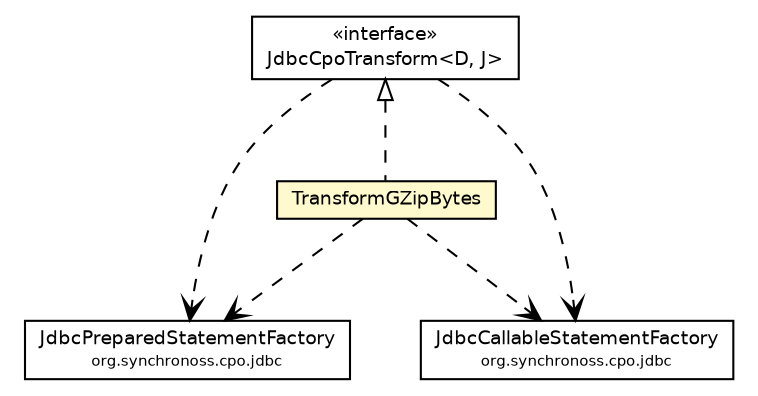 #!/usr/local/bin/dot
#
# Class diagram 
# Generated by UmlGraph version 4.6 (http://www.spinellis.gr/sw/umlgraph)
#

digraph G {
	edge [fontname="Helvetica",fontsize=10,labelfontname="Helvetica",labelfontsize=10];
	node [fontname="Helvetica",fontsize=10,shape=plaintext];
	// org.synchronoss.cpo.jdbc.JdbcPreparedStatementFactory
	c39025 [label=<<table border="0" cellborder="1" cellspacing="0" cellpadding="2" port="p" href="../../jdbc/JdbcPreparedStatementFactory.html">
		<tr><td><table border="0" cellspacing="0" cellpadding="1">
			<tr><td> JdbcPreparedStatementFactory </td></tr>
			<tr><td><font point-size="7.0"> org.synchronoss.cpo.jdbc </font></td></tr>
		</table></td></tr>
		</table>>, fontname="Helvetica", fontcolor="black", fontsize=9.0];
	// org.synchronoss.cpo.jdbc.JdbcCallableStatementFactory
	c39032 [label=<<table border="0" cellborder="1" cellspacing="0" cellpadding="2" port="p" href="../../jdbc/JdbcCallableStatementFactory.html">
		<tr><td><table border="0" cellspacing="0" cellpadding="1">
			<tr><td> JdbcCallableStatementFactory </td></tr>
			<tr><td><font point-size="7.0"> org.synchronoss.cpo.jdbc </font></td></tr>
		</table></td></tr>
		</table>>, fontname="Helvetica", fontcolor="black", fontsize=9.0];
	// org.synchronoss.cpo.transform.jdbc.TransformGZipBytes
	c39047 [label=<<table border="0" cellborder="1" cellspacing="0" cellpadding="2" port="p" bgcolor="lemonChiffon" href="./TransformGZipBytes.html">
		<tr><td><table border="0" cellspacing="0" cellpadding="1">
			<tr><td> TransformGZipBytes </td></tr>
		</table></td></tr>
		</table>>, fontname="Helvetica", fontcolor="black", fontsize=9.0];
	// org.synchronoss.cpo.transform.jdbc.JdbcCpoTransform<D, J>
	c39054 [label=<<table border="0" cellborder="1" cellspacing="0" cellpadding="2" port="p" href="./JdbcCpoTransform.html">
		<tr><td><table border="0" cellspacing="0" cellpadding="1">
			<tr><td> &laquo;interface&raquo; </td></tr>
			<tr><td> JdbcCpoTransform&lt;D, J&gt; </td></tr>
		</table></td></tr>
		</table>>, fontname="Helvetica", fontcolor="black", fontsize=9.0];
	//org.synchronoss.cpo.transform.jdbc.TransformGZipBytes implements org.synchronoss.cpo.transform.jdbc.JdbcCpoTransform<D, J>
	c39054:p -> c39047:p [dir=back,arrowtail=empty,style=dashed];
	// org.synchronoss.cpo.transform.jdbc.TransformGZipBytes DEPEND org.synchronoss.cpo.jdbc.JdbcCallableStatementFactory
	c39047:p -> c39032:p [taillabel="", label="", headlabel="", fontname="Helvetica", fontcolor="black", fontsize=10.0, color="black", arrowhead=open, style=dashed];
	// org.synchronoss.cpo.transform.jdbc.TransformGZipBytes DEPEND org.synchronoss.cpo.jdbc.JdbcPreparedStatementFactory
	c39047:p -> c39025:p [taillabel="", label="", headlabel="", fontname="Helvetica", fontcolor="black", fontsize=10.0, color="black", arrowhead=open, style=dashed];
	// org.synchronoss.cpo.transform.jdbc.JdbcCpoTransform<D, J> DEPEND org.synchronoss.cpo.jdbc.JdbcCallableStatementFactory
	c39054:p -> c39032:p [taillabel="", label="", headlabel="", fontname="Helvetica", fontcolor="black", fontsize=10.0, color="black", arrowhead=open, style=dashed];
	// org.synchronoss.cpo.transform.jdbc.JdbcCpoTransform<D, J> DEPEND org.synchronoss.cpo.jdbc.JdbcPreparedStatementFactory
	c39054:p -> c39025:p [taillabel="", label="", headlabel="", fontname="Helvetica", fontcolor="black", fontsize=10.0, color="black", arrowhead=open, style=dashed];
}

